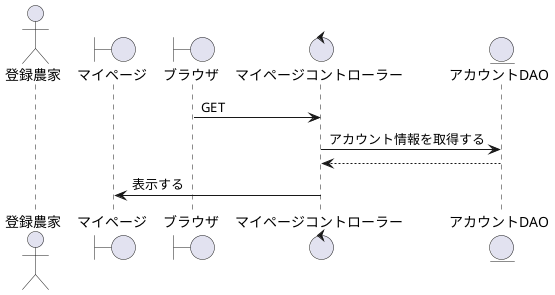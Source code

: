 @startuml マイページを表示

actor    "登録農家" as account
boundary "マイページ" as Mypage
boundary "ブラウザ" as brz
control  "マイページコントローラー" as Acquisition_c
entity   "アカウントDAO" as Account

'-------------------------------------------------------------------------------------------

brz -> Acquisition_c : GET
Acquisition_c -> Account : アカウント情報を取得する
Acquisition_c <-- Account
Mypage <- Acquisition_c : 表示する

@enduml
